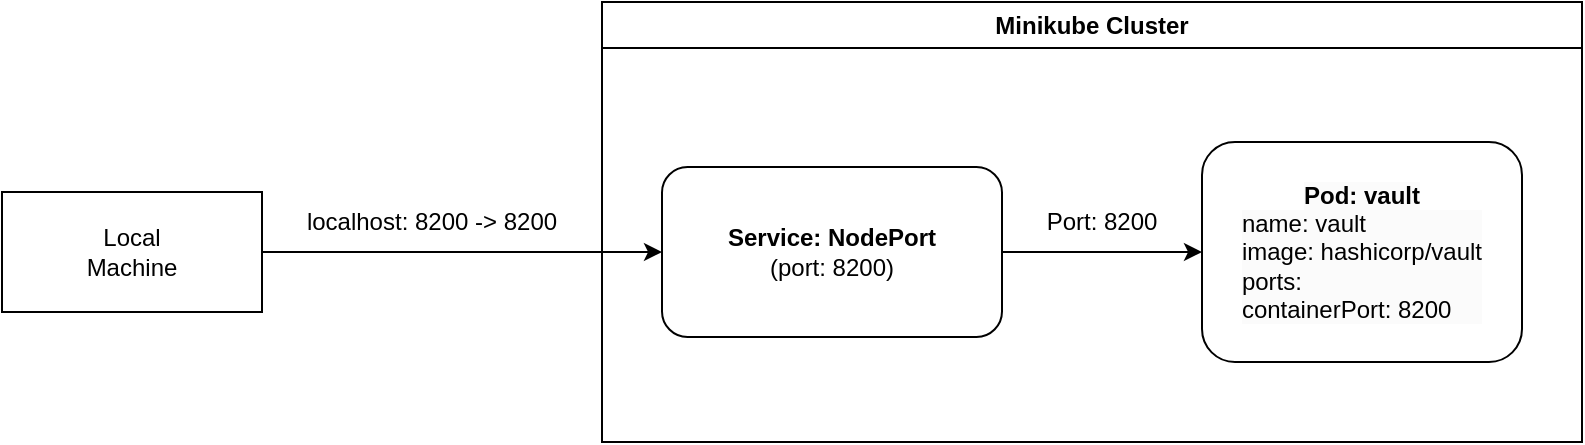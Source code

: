 <mxfile version="25.0.3">
  <diagram name="Страница — 1" id="DU-wXIPn6ZljRtUxBygg">
    <mxGraphModel dx="1823" dy="566" grid="1" gridSize="10" guides="1" tooltips="1" connect="1" arrows="1" fold="1" page="1" pageScale="1" pageWidth="827" pageHeight="1169" math="0" shadow="0">
      <root>
        <mxCell id="0" />
        <mxCell id="1" parent="0" />
        <mxCell id="LublTy0hUfyvXnH-zJpi-1" value="Minikube Cluster" style="swimlane;whiteSpace=wrap;html=1;" vertex="1" parent="1">
          <mxGeometry x="200" y="180" width="490" height="220" as="geometry" />
        </mxCell>
        <mxCell id="LublTy0hUfyvXnH-zJpi-5" style="edgeStyle=orthogonalEdgeStyle;rounded=0;orthogonalLoop=1;jettySize=auto;html=1;exitX=1;exitY=0.5;exitDx=0;exitDy=0;" edge="1" parent="LublTy0hUfyvXnH-zJpi-1" source="LublTy0hUfyvXnH-zJpi-2" target="LublTy0hUfyvXnH-zJpi-3">
          <mxGeometry relative="1" as="geometry" />
        </mxCell>
        <mxCell id="LublTy0hUfyvXnH-zJpi-2" value="&lt;span style=&quot;font-weight: 700;&quot;&gt;Service: NodePort&lt;/span&gt;&lt;div&gt;(port: 8200)&lt;/div&gt;" style="rounded=1;whiteSpace=wrap;html=1;" vertex="1" parent="LublTy0hUfyvXnH-zJpi-1">
          <mxGeometry x="30" y="82.5" width="170" height="85" as="geometry" />
        </mxCell>
        <mxCell id="LublTy0hUfyvXnH-zJpi-3" value="&lt;br&gt;&lt;span style=&quot;forced-color-adjust: none; color: rgb(0, 0, 0); font-family: Helvetica; font-size: 12px; font-style: normal; font-variant-ligatures: normal; font-variant-caps: normal; letter-spacing: normal; orphans: 2; text-align: center; text-indent: 0px; text-transform: none; widows: 2; word-spacing: 0px; -webkit-text-stroke-width: 0px; white-space: normal; background-color: rgb(251, 251, 251); text-decoration-thickness: initial; text-decoration-style: initial; text-decoration-color: initial; font-weight: 700;&quot;&gt;Pod: vault&lt;/span&gt;&lt;div style=&quot;text-align: left; forced-color-adjust: none; color: rgb(0, 0, 0); font-family: Helvetica; font-size: 12px; font-style: normal; font-variant-ligatures: normal; font-variant-caps: normal; font-weight: 400; letter-spacing: normal; orphans: 2; text-indent: 0px; text-transform: none; widows: 2; word-spacing: 0px; -webkit-text-stroke-width: 0px; white-space: normal; background-color: rgb(251, 251, 251); text-decoration-thickness: initial; text-decoration-style: initial; text-decoration-color: initial;&quot;&gt;name: vault&lt;/div&gt;&lt;div style=&quot;text-align: left; forced-color-adjust: none; color: rgb(0, 0, 0); font-family: Helvetica; font-size: 12px; font-style: normal; font-variant-ligatures: normal; font-variant-caps: normal; font-weight: 400; letter-spacing: normal; orphans: 2; text-indent: 0px; text-transform: none; widows: 2; word-spacing: 0px; -webkit-text-stroke-width: 0px; white-space: normal; background-color: rgb(251, 251, 251); text-decoration-thickness: initial; text-decoration-style: initial; text-decoration-color: initial;&quot;&gt;image: hashicorp/vault&lt;/div&gt;&lt;div style=&quot;text-align: left; forced-color-adjust: none; color: rgb(0, 0, 0); font-family: Helvetica; font-size: 12px; font-style: normal; font-variant-ligatures: normal; font-variant-caps: normal; font-weight: 400; letter-spacing: normal; orphans: 2; text-indent: 0px; text-transform: none; widows: 2; word-spacing: 0px; -webkit-text-stroke-width: 0px; white-space: normal; background-color: rgb(251, 251, 251); text-decoration-thickness: initial; text-decoration-style: initial; text-decoration-color: initial;&quot;&gt;ports:&amp;nbsp;&lt;/div&gt;&lt;div style=&quot;text-align: left; forced-color-adjust: none; color: rgb(0, 0, 0); font-family: Helvetica; font-size: 12px; font-style: normal; font-variant-ligatures: normal; font-variant-caps: normal; font-weight: 400; letter-spacing: normal; orphans: 2; text-indent: 0px; text-transform: none; widows: 2; word-spacing: 0px; -webkit-text-stroke-width: 0px; white-space: normal; background-color: rgb(251, 251, 251); text-decoration-thickness: initial; text-decoration-style: initial; text-decoration-color: initial;&quot;&gt;containerPort: 8200&lt;/div&gt;&lt;div&gt;&lt;br/&gt;&lt;/div&gt;" style="rounded=1;whiteSpace=wrap;html=1;" vertex="1" parent="LublTy0hUfyvXnH-zJpi-1">
          <mxGeometry x="300" y="70" width="160" height="110" as="geometry" />
        </mxCell>
        <mxCell id="LublTy0hUfyvXnH-zJpi-6" value="Port: 8200" style="text;html=1;align=center;verticalAlign=middle;whiteSpace=wrap;rounded=0;" vertex="1" parent="LublTy0hUfyvXnH-zJpi-1">
          <mxGeometry x="220" y="95" width="60" height="30" as="geometry" />
        </mxCell>
        <mxCell id="LublTy0hUfyvXnH-zJpi-9" style="edgeStyle=orthogonalEdgeStyle;rounded=0;orthogonalLoop=1;jettySize=auto;html=1;exitX=1;exitY=0.5;exitDx=0;exitDy=0;entryX=0;entryY=0.5;entryDx=0;entryDy=0;" edge="1" parent="1" source="LublTy0hUfyvXnH-zJpi-8" target="LublTy0hUfyvXnH-zJpi-2">
          <mxGeometry relative="1" as="geometry" />
        </mxCell>
        <mxCell id="LublTy0hUfyvXnH-zJpi-8" value="" style="rounded=0;whiteSpace=wrap;html=1;" vertex="1" parent="1">
          <mxGeometry x="-100" y="275" width="130" height="60" as="geometry" />
        </mxCell>
        <mxCell id="LublTy0hUfyvXnH-zJpi-10" value="Local Machine" style="text;html=1;align=center;verticalAlign=middle;whiteSpace=wrap;rounded=0;" vertex="1" parent="1">
          <mxGeometry x="-65" y="290" width="60" height="30" as="geometry" />
        </mxCell>
        <mxCell id="LublTy0hUfyvXnH-zJpi-11" value="localhost: 8200 -&amp;gt; 8200" style="text;html=1;align=center;verticalAlign=middle;whiteSpace=wrap;rounded=0;" vertex="1" parent="1">
          <mxGeometry x="50" y="275" width="130" height="30" as="geometry" />
        </mxCell>
      </root>
    </mxGraphModel>
  </diagram>
</mxfile>
